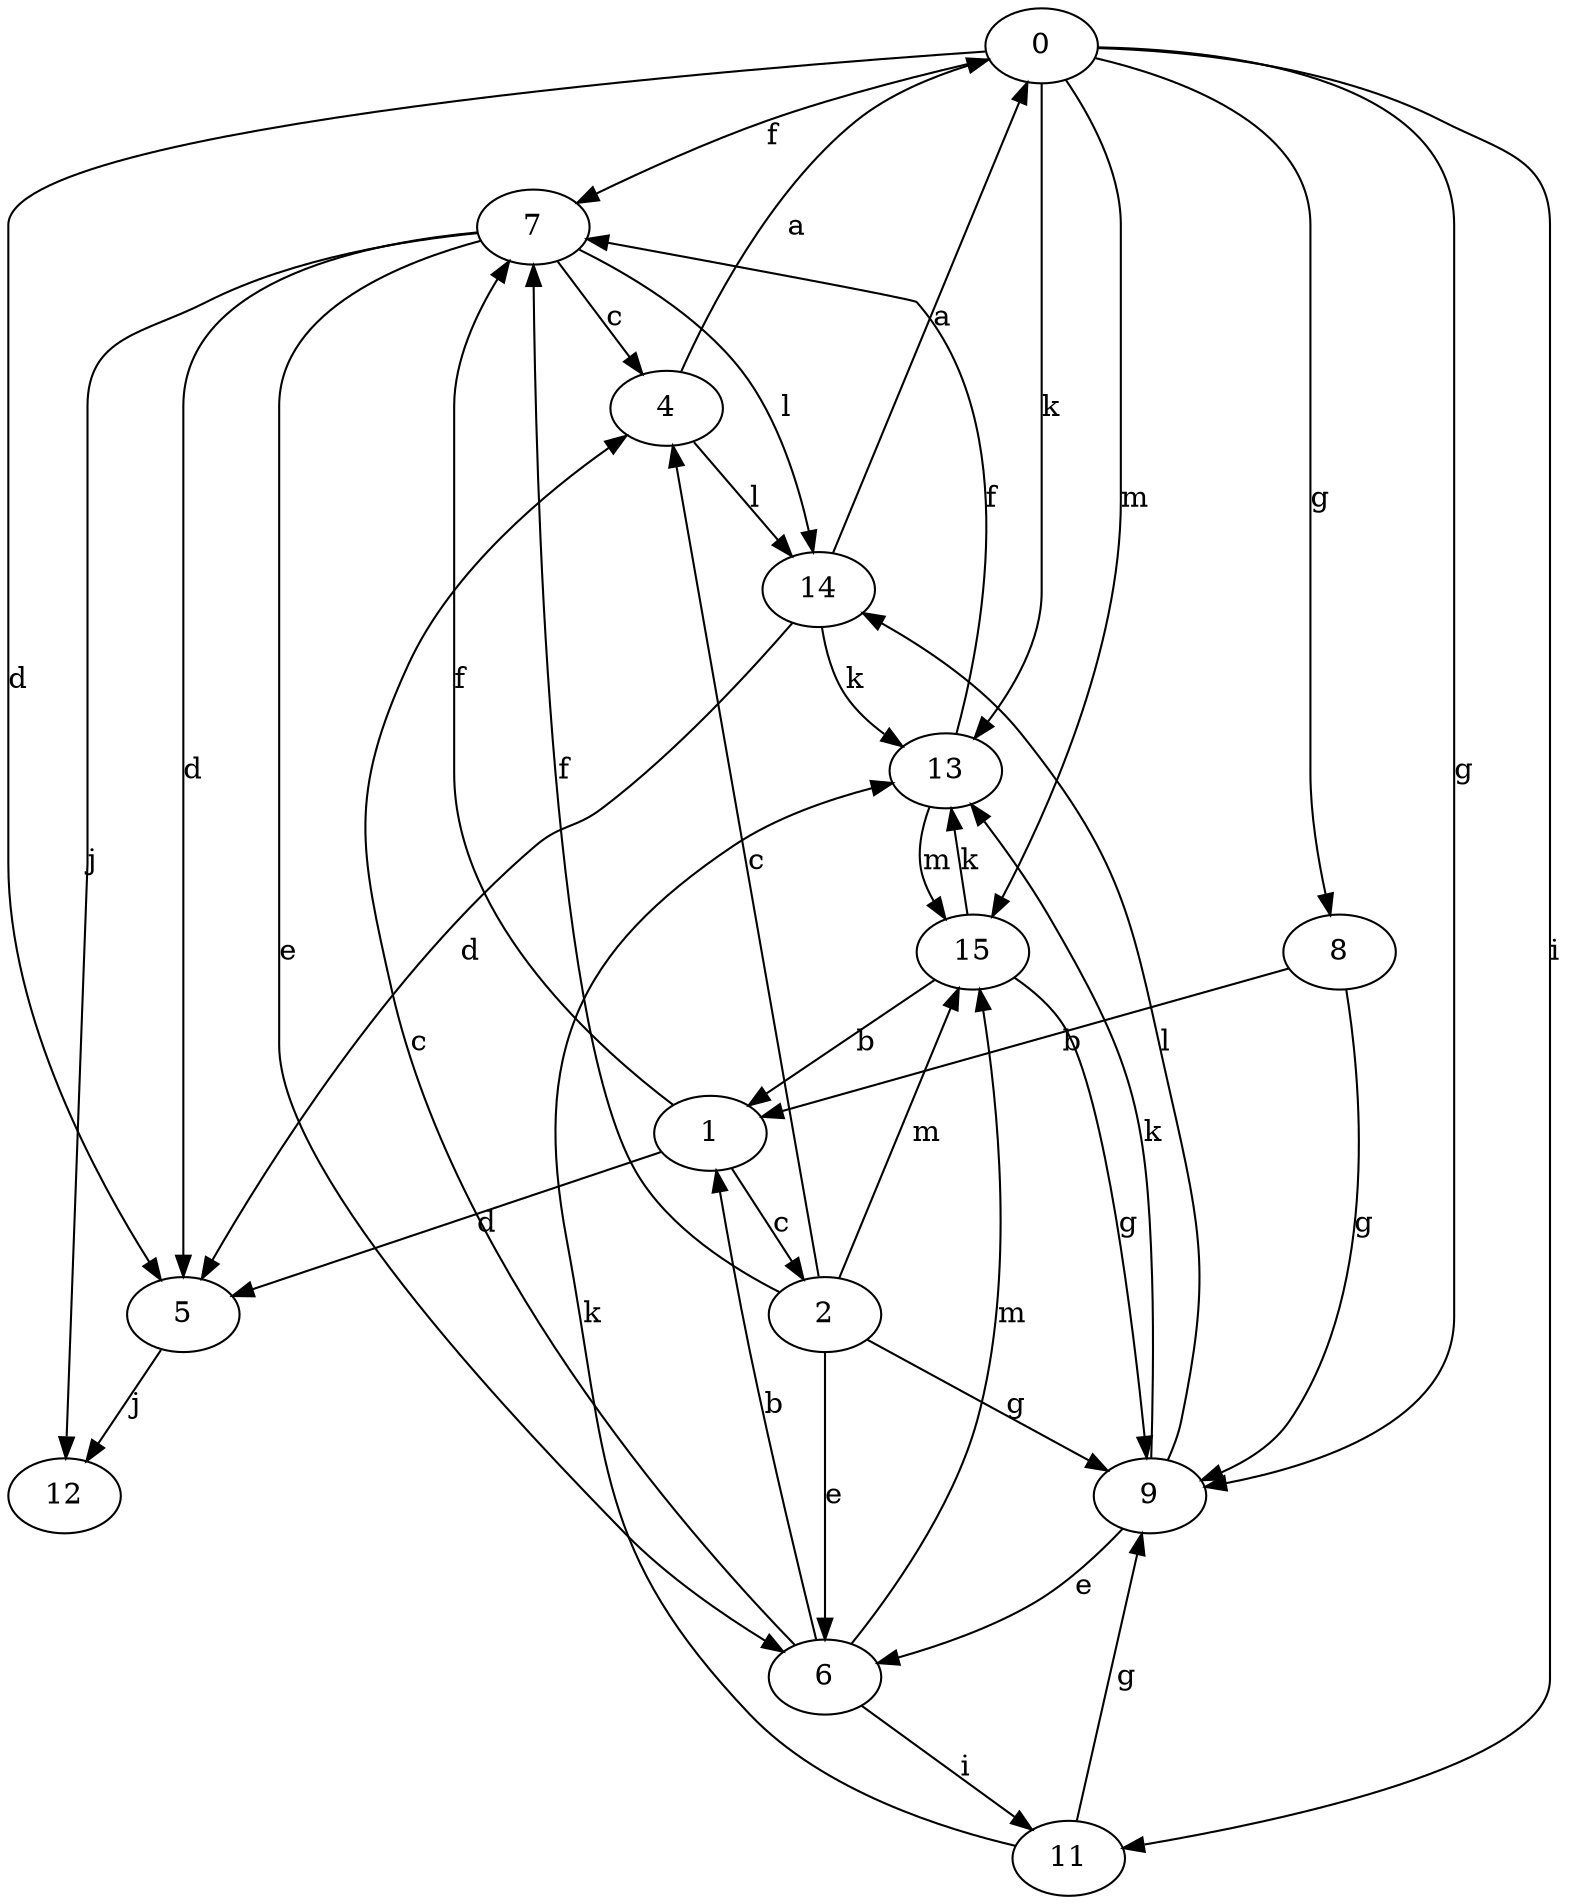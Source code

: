 strict digraph  {
0;
1;
2;
4;
5;
6;
7;
8;
9;
11;
12;
13;
14;
15;
0 -> 5  [label=d];
0 -> 7  [label=f];
0 -> 8  [label=g];
0 -> 9  [label=g];
0 -> 11  [label=i];
0 -> 13  [label=k];
0 -> 15  [label=m];
1 -> 2  [label=c];
1 -> 5  [label=d];
1 -> 7  [label=f];
2 -> 4  [label=c];
2 -> 6  [label=e];
2 -> 7  [label=f];
2 -> 9  [label=g];
2 -> 15  [label=m];
4 -> 0  [label=a];
4 -> 14  [label=l];
5 -> 12  [label=j];
6 -> 1  [label=b];
6 -> 4  [label=c];
6 -> 11  [label=i];
6 -> 15  [label=m];
7 -> 4  [label=c];
7 -> 5  [label=d];
7 -> 6  [label=e];
7 -> 12  [label=j];
7 -> 14  [label=l];
8 -> 1  [label=b];
8 -> 9  [label=g];
9 -> 6  [label=e];
9 -> 13  [label=k];
9 -> 14  [label=l];
11 -> 9  [label=g];
11 -> 13  [label=k];
13 -> 7  [label=f];
13 -> 15  [label=m];
14 -> 0  [label=a];
14 -> 5  [label=d];
14 -> 13  [label=k];
15 -> 1  [label=b];
15 -> 9  [label=g];
15 -> 13  [label=k];
}
